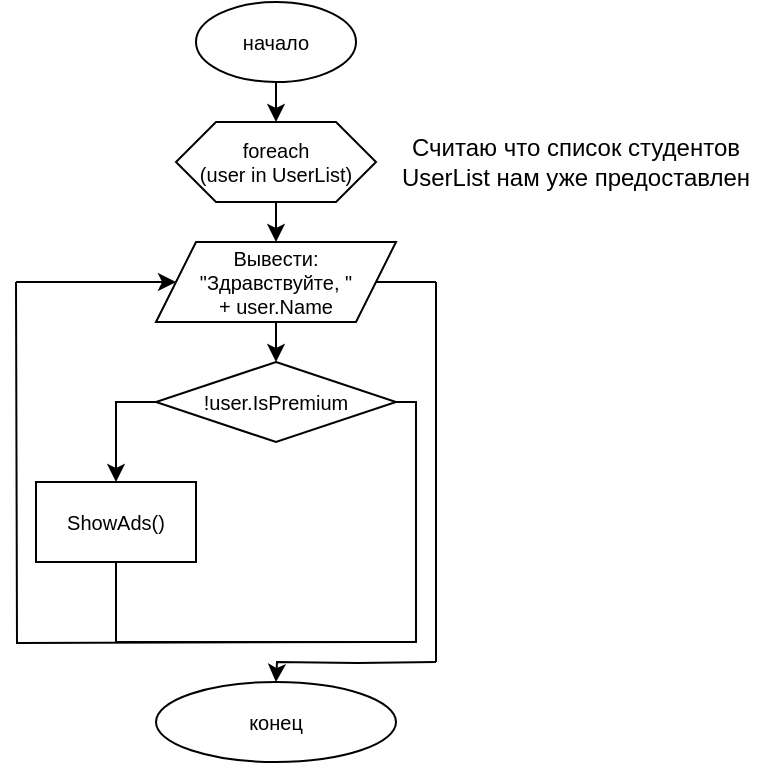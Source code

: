 <mxfile version="20.0.0" type="github">
  <diagram id="CvrFjIaBDY-rj21-8ONs" name="Page-1">
    <mxGraphModel dx="638" dy="343" grid="1" gridSize="10" guides="1" tooltips="1" connect="1" arrows="1" fold="1" page="1" pageScale="1" pageWidth="827" pageHeight="1169" math="0" shadow="0">
      <root>
        <mxCell id="0" />
        <mxCell id="1" parent="0" />
        <mxCell id="PStwLlvbTXWm-3K51m2D-4" value="начало" style="ellipse;whiteSpace=wrap;html=1;fontSize=10;" vertex="1" parent="1">
          <mxGeometry x="130" y="40" width="80" height="40" as="geometry" />
        </mxCell>
        <mxCell id="PStwLlvbTXWm-3K51m2D-5" value="foreach&lt;br style=&quot;font-size: 10px;&quot;&gt;(user in UserList)" style="shape=hexagon;perimeter=hexagonPerimeter2;whiteSpace=wrap;html=1;fixedSize=1;fontSize=10;" vertex="1" parent="1">
          <mxGeometry x="120" y="100" width="100" height="40" as="geometry" />
        </mxCell>
        <mxCell id="PStwLlvbTXWm-3K51m2D-6" value="" style="endArrow=classic;html=1;rounded=0;exitX=0.5;exitY=1;exitDx=0;exitDy=0;entryX=0.5;entryY=0;entryDx=0;entryDy=0;" edge="1" parent="1" source="PStwLlvbTXWm-3K51m2D-4" target="PStwLlvbTXWm-3K51m2D-5">
          <mxGeometry width="50" height="50" relative="1" as="geometry">
            <mxPoint x="330" y="160" as="sourcePoint" />
            <mxPoint x="380" y="110" as="targetPoint" />
          </mxGeometry>
        </mxCell>
        <mxCell id="PStwLlvbTXWm-3K51m2D-8" value="Считаю что список студентов UserList нам уже предоставлен" style="text;html=1;strokeColor=none;fillColor=none;align=center;verticalAlign=middle;whiteSpace=wrap;rounded=0;" vertex="1" parent="1">
          <mxGeometry x="230" y="100" width="180" height="40" as="geometry" />
        </mxCell>
        <mxCell id="PStwLlvbTXWm-3K51m2D-9" value="Вывести: &lt;br&gt;&quot;Здравствуйте, &quot; &lt;br&gt;+ user.Name" style="shape=parallelogram;perimeter=parallelogramPerimeter;whiteSpace=wrap;html=1;fixedSize=1;fontSize=10;" vertex="1" parent="1">
          <mxGeometry x="110" y="160" width="120" height="40" as="geometry" />
        </mxCell>
        <mxCell id="PStwLlvbTXWm-3K51m2D-10" value="" style="endArrow=classic;html=1;rounded=0;fontSize=10;exitX=0.5;exitY=1;exitDx=0;exitDy=0;" edge="1" parent="1" source="PStwLlvbTXWm-3K51m2D-5" target="PStwLlvbTXWm-3K51m2D-9">
          <mxGeometry width="50" height="50" relative="1" as="geometry">
            <mxPoint x="250" y="180" as="sourcePoint" />
            <mxPoint x="230" y="150" as="targetPoint" />
          </mxGeometry>
        </mxCell>
        <mxCell id="PStwLlvbTXWm-3K51m2D-12" value="!user.IsPremium" style="rhombus;whiteSpace=wrap;html=1;fontSize=10;" vertex="1" parent="1">
          <mxGeometry x="110" y="220" width="120" height="40" as="geometry" />
        </mxCell>
        <mxCell id="PStwLlvbTXWm-3K51m2D-14" value="" style="endArrow=classic;html=1;rounded=0;fontSize=10;exitX=0.5;exitY=1;exitDx=0;exitDy=0;" edge="1" parent="1" source="PStwLlvbTXWm-3K51m2D-9" target="PStwLlvbTXWm-3K51m2D-12">
          <mxGeometry width="50" height="50" relative="1" as="geometry">
            <mxPoint x="230" y="290" as="sourcePoint" />
            <mxPoint x="280" y="240" as="targetPoint" />
          </mxGeometry>
        </mxCell>
        <mxCell id="PStwLlvbTXWm-3K51m2D-19" value="ShowAds()" style="rounded=0;whiteSpace=wrap;html=1;fontSize=10;" vertex="1" parent="1">
          <mxGeometry x="50" y="280" width="80" height="40" as="geometry" />
        </mxCell>
        <mxCell id="PStwLlvbTXWm-3K51m2D-21" value="" style="endArrow=none;html=1;rounded=0;fontSize=10;exitX=0.5;exitY=1;exitDx=0;exitDy=0;" edge="1" parent="1" source="PStwLlvbTXWm-3K51m2D-19">
          <mxGeometry width="50" height="50" relative="1" as="geometry">
            <mxPoint x="230" y="390" as="sourcePoint" />
            <mxPoint x="90" y="360" as="targetPoint" />
          </mxGeometry>
        </mxCell>
        <mxCell id="PStwLlvbTXWm-3K51m2D-22" value="" style="endArrow=none;html=1;rounded=0;fontSize=10;edgeStyle=orthogonalEdgeStyle;" edge="1" parent="1">
          <mxGeometry width="50" height="50" relative="1" as="geometry">
            <mxPoint x="230" y="240" as="sourcePoint" />
            <mxPoint x="90" y="360" as="targetPoint" />
            <Array as="points">
              <mxPoint x="240" y="240" />
              <mxPoint x="240" y="360" />
            </Array>
          </mxGeometry>
        </mxCell>
        <mxCell id="PStwLlvbTXWm-3K51m2D-23" value="" style="endArrow=none;html=1;rounded=0;fontSize=10;edgeStyle=orthogonalEdgeStyle;" edge="1" parent="1">
          <mxGeometry width="50" height="50" relative="1" as="geometry">
            <mxPoint x="220" y="360" as="sourcePoint" />
            <mxPoint x="40" y="180" as="targetPoint" />
          </mxGeometry>
        </mxCell>
        <mxCell id="PStwLlvbTXWm-3K51m2D-24" value="" style="endArrow=classic;html=1;rounded=0;fontSize=10;entryX=0;entryY=0.5;entryDx=0;entryDy=0;" edge="1" parent="1" target="PStwLlvbTXWm-3K51m2D-9">
          <mxGeometry width="50" height="50" relative="1" as="geometry">
            <mxPoint x="40" y="180" as="sourcePoint" />
            <mxPoint x="250" y="230" as="targetPoint" />
          </mxGeometry>
        </mxCell>
        <mxCell id="PStwLlvbTXWm-3K51m2D-25" value="" style="endArrow=none;html=1;rounded=0;fontSize=10;entryX=1;entryY=0.5;entryDx=0;entryDy=0;" edge="1" parent="1" target="PStwLlvbTXWm-3K51m2D-9">
          <mxGeometry width="50" height="50" relative="1" as="geometry">
            <mxPoint x="250" y="180" as="sourcePoint" />
            <mxPoint x="280" y="260" as="targetPoint" />
          </mxGeometry>
        </mxCell>
        <mxCell id="PStwLlvbTXWm-3K51m2D-27" value="" style="endArrow=none;html=1;rounded=0;fontSize=10;" edge="1" parent="1">
          <mxGeometry width="50" height="50" relative="1" as="geometry">
            <mxPoint x="250" y="370" as="sourcePoint" />
            <mxPoint x="250" y="180" as="targetPoint" />
          </mxGeometry>
        </mxCell>
        <mxCell id="PStwLlvbTXWm-3K51m2D-28" value="" style="endArrow=classic;html=1;rounded=0;fontSize=10;edgeStyle=orthogonalEdgeStyle;" edge="1" parent="1">
          <mxGeometry width="50" height="50" relative="1" as="geometry">
            <mxPoint x="250" y="370" as="sourcePoint" />
            <mxPoint x="170" y="380" as="targetPoint" />
          </mxGeometry>
        </mxCell>
        <mxCell id="PStwLlvbTXWm-3K51m2D-29" value="конец" style="ellipse;whiteSpace=wrap;html=1;fontSize=10;" vertex="1" parent="1">
          <mxGeometry x="110" y="380" width="120" height="40" as="geometry" />
        </mxCell>
        <mxCell id="PStwLlvbTXWm-3K51m2D-30" value="" style="endArrow=classic;html=1;rounded=0;fontSize=10;entryX=0.5;entryY=0;entryDx=0;entryDy=0;exitX=0;exitY=0.5;exitDx=0;exitDy=0;edgeStyle=orthogonalEdgeStyle;" edge="1" parent="1" source="PStwLlvbTXWm-3K51m2D-12" target="PStwLlvbTXWm-3K51m2D-19">
          <mxGeometry width="50" height="50" relative="1" as="geometry">
            <mxPoint x="150" y="300" as="sourcePoint" />
            <mxPoint x="220" y="240" as="targetPoint" />
          </mxGeometry>
        </mxCell>
      </root>
    </mxGraphModel>
  </diagram>
</mxfile>
